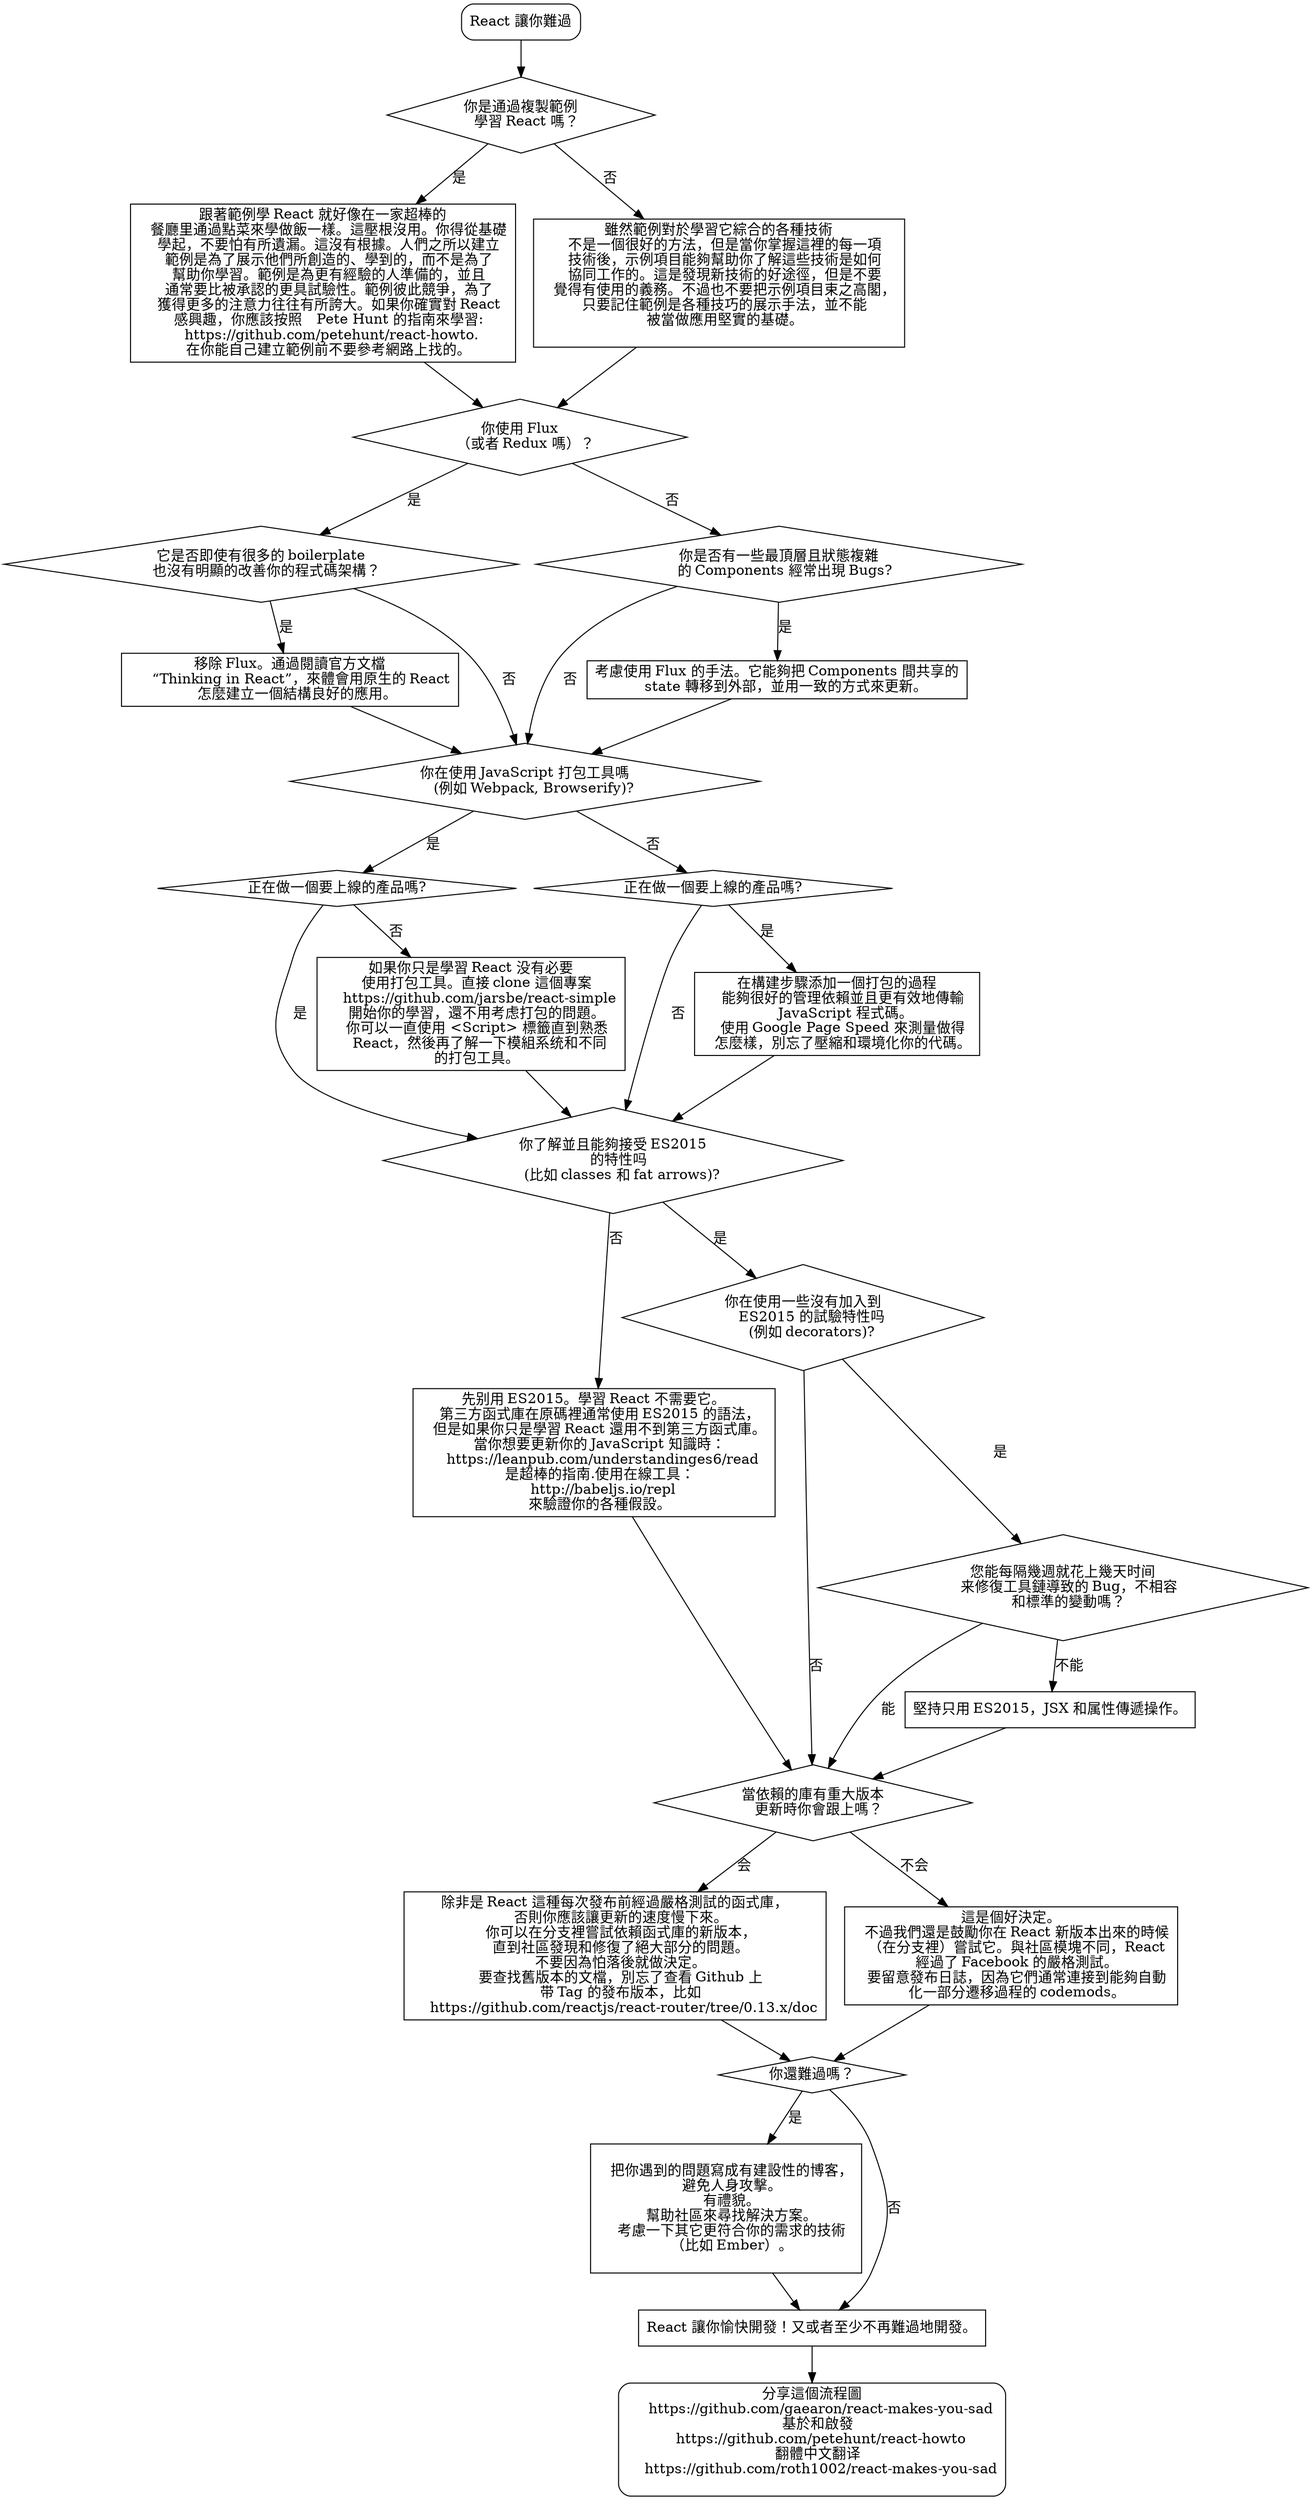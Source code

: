 digraph {
  unhappy[
    shape="box",
    style=rounded,
    label="React 讓你難過"
  ]
  unhappy -> are_you_using_react_boilerplates;

  # Boilerplate Fatigue

  are_you_using_react_boilerplates[
    shape="diamond",
    label="你是通過複製範例
    學習 React 嗎？"
  ]
  are_you_using_react_boilerplates -> boilerplates_dont_teach[label="是"]
  are_you_using_react_boilerplates -> steal_from_boilerplates[label="否"]

  boilerplates_dont_teach[
    shape="box",
    label="跟著範例學 React 就好像在一家超棒的
    餐廳里通過點菜來學做飯一樣。這壓根沒用。你得從基礎
    學起，不要怕有所遺漏。這沒有根據。人們之所以建立
    範例是為了展示他們所創造的、學到的，而不是為了
    幫助你學習。範例是為更有經驗的人準備的，並且
    通常要比被承認的更具試驗性。範例彼此競爭，為了
    獲得更多的注意力往往有所誇大。如果你確實對 React
    感興趣，你應該按照　Pete Hunt 的指南來學習:
    https://github.com/petehunt/react-howto.
    在你能自己建立範例前不要參考網路上找的。"
  ]
  boilerplates_dont_teach -> are_you_using_flux

  steal_from_boilerplates[
    shape="box",
    label="雖然範例對於學習它綜合的各種技術
    不是一個很好的方法，但是當你掌握這裡的每一項
    技術後，示例項目能夠幫助你了解這些技術是如何
    協同工作的。這是發現新技術的好途徑，但是不要
    覺得有使用的義務。不過也不要把示例項目束之高閣，
    只要記住範例是各種技巧的展示手法，並不能
    被當做應用堅實的基礎。
    "
  ]
  steal_from_boilerplates -> are_you_using_flux

  # Flux Fatigue

  are_you_using_flux[
    shape="diamond",
    label="你使用 Flux
    （或者 Redux 嗎）？"
  ]
  are_you_using_flux -> is_too_much_flux[label="是"]
  are_you_using_flux -> is_not_enough_flux[label="否"]

  is_too_much_flux[
    shape="diamond",
    label="它是否即使有很多的 boilerplate
    也沒有明顯的改善你的程式碼架構？"
  ]
  is_too_much_flux -> remove_flux[label="是"]
  is_too_much_flux -> are_you_using_bundler[label="否"]

  is_not_enough_flux[
    shape="diamond",
    label="你是否有一些最頂層且狀態複雜
    的 Components 經常出現 Bugs?"
  ]
  is_not_enough_flux -> add_flux[label="是"]
  is_not_enough_flux -> are_you_using_bundler[label="否"]

  add_flux[
    shape="box",
    label="考慮使用 Flux 的手法。它能夠把 Components 間共享的
    state 轉移到外部，並用一致的方式來更新。"
  ]
  add_flux -> are_you_using_bundler

  remove_flux[
    shape="box",
    label="移除 Flux。通過閱讀官方文檔
     “Thinking in React”，來體會用原生的 React
     怎麼建立一個結構良好的應用。"
  ]
  remove_flux -> are_you_using_bundler

  # Bundler Fatigue

  are_you_using_bundler[
    shape="diamond",
    label="你在使用 JavaScript 打包工具嗎
    (例如 Webpack, Browserify)?"
  ]
  are_you_using_bundler -> are_you_working_on_production_app_with_bundler[label="是"]
  are_you_using_bundler -> are_you_working_on_production_app_without_bundler[label="否"]

  are_you_working_on_production_app_with_bundler[
    shape="diamond",
    label="正在做一個要上線的產品嗎?"
  ]
  are_you_working_on_production_app_with_bundler -> do_you_know_es2015[label="是"]
  are_you_working_on_production_app_with_bundler -> remove_bundler[label="否"]

  are_you_working_on_production_app_without_bundler[
    shape="diamond",
    label="正在做一個要上線的產品嗎?"
  ]
  are_you_working_on_production_app_without_bundler -> add_bundler[label="是"]
  are_you_working_on_production_app_without_bundler -> do_you_know_es2015[label="否"]

  add_bundler[
    shape="box",
    label="在構建步驟添加一個打包的過程
    能夠很好的管理依賴並且更有效地傳輸
    JavaScript 程式碼。
    使用 Google Page Speed 來測量做得
    怎麼樣，別忘了壓縮和環境化你的代碼。"
  ]
  add_bundler -> do_you_know_es2015

  remove_bundler[
    shape="box",
    label="如果你只是學習 React 没有必要
    使用打包工具。直接 clone 這個專案
    https://github.com/jarsbe/react-simple
    開始你的學習，還不用考虑打包的問題。
    你可以一直使用 <Script> 標籤直到熟悉
    React，然後再了解一下模組系统和不同
    的打包工具。"
  ]
  remove_bundler -> do_you_know_es2015

  # ES2015 Fatigue

  do_you_know_es2015[
    shape="diamond",
    label="你了解並且能夠接受 ES2015
    的特性吗
    (比如 classes 和 fat arrows)?"
  ]
  do_you_know_es2015 -> use_es5[label="否"]
  do_you_know_es2015 -> are_you_using_dangerous_features[label="是"]

  use_es5[
    shape="box",
    label="先别用 ES2015。學習 React 不需要它。
    第三方函式庫在原碼裡通常使用 ES2015 的語法，
    但是如果你只是學習 React 還用不到第三方函式庫。
    當你想要更新你的 JavaScript 知識時：
    https://leanpub.com/understandinges6/read
    是超棒的指南.使用在線工具：
    http://babeljs.io/repl
    來驗證你的各種假設。"
  ]
  use_es5 -> do_you_update_packages_asap

  # ESnext Fatigue

  are_you_using_dangerous_features[
    shape="diamond",
    label="你在使用一些沒有加入到
    ES2015 的試驗特性吗
    (例如 decorators)?"
  ]
  are_you_using_dangerous_features -> can_you_spend_days_on_your_tooling[label="是"]
  are_you_using_dangerous_features -> do_you_update_packages_asap[label="否"]

  can_you_spend_days_on_your_tooling[
    shape="diamond",
    label="您能每隔幾週就花上幾天时间
    来修復工具鏈導致的 Bug，不相容
    和標準的變動嗎？"
  ]
  can_you_spend_days_on_your_tooling -> do_you_update_packages_asap[label="能"]
  can_you_spend_days_on_your_tooling -> stick_to_es2015[label="不能"]

  stick_to_es2015[
    shape="box",
    label="堅持只用 ES2015，JSX 和属性傳遞操作。"
  ]
  stick_to_es2015 -> do_you_update_packages_asap

  # Semver Fatigue

  do_you_update_packages_asap[
    shape="diamond",
    label="當依賴的庫有重大版本
    更新時你會跟上嗎？"
  ]
  do_you_update_packages_asap -> give_it_two_months[label="会"]
  do_you_update_packages_asap -> consider_updating_react[label="不会"]

  give_it_two_months[
    shape="box",
    label="除非是 React 這種每次發布前經過嚴格測試的函式庫，
    否則你應該讓更新的速度慢下來。
    你可以在分支裡嘗試依賴函式庫的新版本，
    直到社區發現和修復了絕大部分的問題。
    不要因為怕落後就做決定。
    要查找舊版本的文檔，別忘了查看 Github 上
    带 Tag 的發布版本，比如
    https://github.com/reactjs/react-router/tree/0.13.x/doc"
  ]
  give_it_two_months -> are_you_still_sad

  consider_updating_react[
    shape="box",
    label="這是個好決定。
    不過我們還是鼓勵你在 React 新版本出來的時候
    （在分支裡）嘗試它。與社區模塊不同，React
    經過了 Facebook 的嚴格測試。
    要留意發布日誌，因為它們通常連接到能夠自動
    化一部分遷移過程的 codemods。"
  ]
  consider_updating_react -> are_you_still_sad

  # End

  are_you_still_sad[
    shape="diamond",
    label="你還難過嗎？"
  ]
  are_you_still_sad -> rant[label="是"];
  are_you_still_sad -> happy[label="否"];

  rant[
    shape="box",
    label="
    把你遇到的問題寫成有建設性的博客，
    避免人身攻擊。
    有禮貌。
    幫助社區來尋找解決方案。
    考慮一下其它更符合你的需求的技術
    （比如 Ember）。
    "
  ]
  rant -> happy

  happy[
    shape="box",
    label="React 讓你愉快開發！又或者至少不再難過地開發。"
  ]
  happy -> share

  share [
    shape="box",
    style=rounded,
    label="分享這個流程圖
    https://github.com/gaearon/react-makes-you-sad
    基於和啟發
    https://github.com/petehunt/react-howto
    翻體中文翻译
    https://github.com/roth1002/react-makes-you-sad
    "
  ]
}